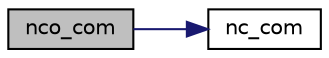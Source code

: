 digraph G
{
  edge [fontname="Helvetica",fontsize="10",labelfontname="Helvetica",labelfontsize="10"];
  node [fontname="Helvetica",fontsize="10",shape=record];
  rankdir=LR;
  Node1 [label="nco_com",height=0.2,width=0.4,color="black", fillcolor="grey75", style="filled" fontcolor="black"];
  Node1 -> Node2 [color="midnightblue",fontsize="10",style="solid",fontname="Helvetica"];
  Node2 [label="nc_com",height=0.2,width=0.4,color="black", fillcolor="white", style="filled",URL="$quadrule_8f90.html#a0b336aacd3856d5d5e724522dd3e6e8a"];
}
